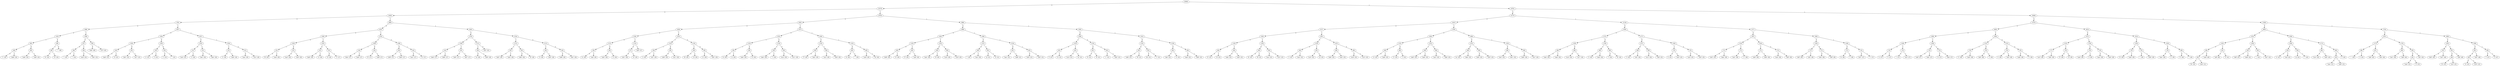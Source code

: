 digraph {
  leaf_0x4d [label="\"M\" (19)"];
  leaf_0xcd [label="\"\\xcd\" (21)"];
  internal_0 -> leaf_0x4d [label="0"];
  internal_0 -> leaf_0xcd [label="1"];
  leaf_0xea [label="\"\\xea\" (21)"];
  leaf_0x89 [label="\"\\x89\" (22)"];
  internal_1 -> leaf_0xea [label="0"];
  internal_1 -> leaf_0x89 [label="1"];
  leaf_0xa4 [label="\"\\xa4\" (22)"];
  leaf_0x56 [label="\"V\" (23)"];
  internal_2 -> leaf_0xa4 [label="0"];
  internal_2 -> leaf_0x56 [label="1"];
  leaf_0x4e [label="\"N\" (23)"];
  leaf_0x1f [label="\"\\x1f\" (23)"];
  internal_3 -> leaf_0x4e [label="0"];
  internal_3 -> leaf_0x1f [label="1"];
  leaf_0x34 [label="\"4\" (23)"];
  leaf_0x19 [label="\"\\x19\" (23)"];
  internal_4 -> leaf_0x34 [label="0"];
  internal_4 -> leaf_0x19 [label="1"];
  leaf_0x5c [label="\"\\'\" (24)"];
  leaf_0x8d [label="\"\\x8d\" (24)"];
  internal_5 -> leaf_0x5c [label="0"];
  internal_5 -> leaf_0x8d [label="1"];
  leaf_0xdd [label="\"\\xdd\" (24)"];
  leaf_0xa8 [label="\"\\xa8\" (24)"];
  internal_6 -> leaf_0xdd [label="0"];
  internal_6 -> leaf_0xa8 [label="1"];
  leaf_0x2d [label="\"-\" (24)"];
  leaf_0x22 [label="\"\"\" (24)"];
  internal_7 -> leaf_0x2d [label="0"];
  internal_7 -> leaf_0x22 [label="1"];
  leaf_0x23 [label="\"#\" (24)"];
  leaf_0x25 [label="\"%\" (24)"];
  internal_8 -> leaf_0x23 [label="0"];
  internal_8 -> leaf_0x25 [label="1"];
  leaf_0xc9 [label="\"\\xc9\" (24)"];
  leaf_0x9c [label="\"\\x9c\" (25)"];
  internal_9 -> leaf_0xc9 [label="0"];
  internal_9 -> leaf_0x9c [label="1"];
  leaf_0x63 [label="\"c\" (25)"];
  leaf_0x6c [label="\"l\" (25)"];
  internal_10 -> leaf_0x63 [label="0"];
  internal_10 -> leaf_0x6c [label="1"];
  leaf_0xb6 [label="\"\\xb6\" (25)"];
  leaf_0x30 [label="\"0\" (25)"];
  internal_11 -> leaf_0xb6 [label="0"];
  internal_11 -> leaf_0x30 [label="1"];
  leaf_0x31 [label="\"1\" (25)"];
  leaf_0x20 [label="\" \" (25)"];
  internal_12 -> leaf_0x31 [label="0"];
  internal_12 -> leaf_0x20 [label="1"];
  leaf_0x81 [label="\"\\x81\" (25)"];
  leaf_0xc7 [label="\"\\xc7\" (25)"];
  internal_13 -> leaf_0x81 [label="0"];
  internal_13 -> leaf_0xc7 [label="1"];
  leaf_0xc4 [label="\"\\xc4\" (25)"];
  leaf_0x72 [label="\"r\" (26)"];
  internal_14 -> leaf_0xc4 [label="0"];
  internal_14 -> leaf_0x72 [label="1"];
  leaf_0xb8 [label="\"\\xb8\" (26)"];
  leaf_0x65 [label="\"e\" (26)"];
  internal_15 -> leaf_0xb8 [label="0"];
  internal_15 -> leaf_0x65 [label="1"];
  leaf_0xec [label="\"\\xec\" (26)"];
  leaf_0xee [label="\"\\xee\" (26)"];
  internal_16 -> leaf_0xec [label="0"];
  internal_16 -> leaf_0xee [label="1"];
  leaf_0x52 [label="\"R\" (26)"];
  leaf_0xe4 [label="\"\\xe4\" (26)"];
  internal_17 -> leaf_0x52 [label="0"];
  internal_17 -> leaf_0xe4 [label="1"];
  leaf_0x32 [label="\"2\" (26)"];
  leaf_0xd4 [label="\"\\xd4\" (26)"];
  internal_18 -> leaf_0x32 [label="0"];
  internal_18 -> leaf_0xd4 [label="1"];
  leaf_0xaa [label="\"\\xaa\" (26)"];
  leaf_0x1c [label="\"\\x1c\" (26)"];
  internal_19 -> leaf_0xaa [label="0"];
  internal_19 -> leaf_0x1c [label="1"];
  leaf_0xa3 [label="\"\\xa3\" (26)"];
  leaf_0xc6 [label="\"\\xc6\" (26)"];
  internal_20 -> leaf_0xa3 [label="0"];
  internal_20 -> leaf_0xc6 [label="1"];
  leaf_0x0c [label="\"\\f\" (26)"];
  leaf_0x7b [label="\"{\" (27)"];
  internal_21 -> leaf_0x0c [label="0"];
  internal_21 -> leaf_0x7b [label="1"];
  leaf_0xbd [label="\"\\xbd\" (27)"];
  leaf_0x86 [label="\"\\x86\" (27)"];
  internal_22 -> leaf_0xbd [label="0"];
  internal_22 -> leaf_0x86 [label="1"];
  leaf_0x85 [label="\"\\x85\" (27)"];
  leaf_0xb7 [label="\"\\xb7\" (27)"];
  internal_23 -> leaf_0x85 [label="0"];
  internal_23 -> leaf_0xb7 [label="1"];
  leaf_0x9a [label="\"\\x9a\" (27)"];
  leaf_0xe9 [label="\"\\xe9\" (27)"];
  internal_24 -> leaf_0x9a [label="0"];
  internal_24 -> leaf_0xe9 [label="1"];
  leaf_0x99 [label="\"\\x99\" (27)"];
  leaf_0xb0 [label="\"\\xb0\" (27)"];
  internal_25 -> leaf_0x99 [label="0"];
  internal_25 -> leaf_0xb0 [label="1"];
  leaf_0x45 [label="\"E\" (27)"];
  leaf_0xd9 [label="\"\\xd9\" (27)"];
  internal_26 -> leaf_0x45 [label="0"];
  internal_26 -> leaf_0xd9 [label="1"];
  leaf_0xa1 [label="\"\\xa1\" (27)"];
  leaf_0x0b [label="\"\\v\" (27)"];
  internal_27 -> leaf_0xa1 [label="0"];
  internal_27 -> leaf_0x0b [label="1"];
  leaf_0x68 [label="\"h\" (28)"];
  leaf_0xef [label="\"\\xef\" (28)"];
  internal_28 -> leaf_0x68 [label="0"];
  internal_28 -> leaf_0xef [label="1"];
  leaf_0x82 [label="\"\\x82\" (28)"];
  leaf_0xb5 [label="\"\\xb5\" (28)"];
  internal_29 -> leaf_0x82 [label="0"];
  internal_29 -> leaf_0xb5 [label="1"];
  leaf_0xb3 [label="\"\\xb3\" (28)"];
  leaf_0x4c [label="\"L\" (28)"];
  internal_30 -> leaf_0xb3 [label="0"];
  internal_30 -> leaf_0x4c [label="1"];
  leaf_0x8b [label="\"\\x8b\" (28)"];
  leaf_0x44 [label="\"D\" (28)"];
  internal_31 -> leaf_0x8b [label="0"];
  internal_31 -> leaf_0x44 [label="1"];
  leaf_0x33 [label="\"3\" (28)"];
  leaf_0x95 [label="\"\\x95\" (28)"];
  internal_32 -> leaf_0x33 [label="0"];
  internal_32 -> leaf_0x95 [label="1"];
  leaf_0x88 [label="\"\\x88\" (28)"];
  leaf_0xd1 [label="\"\\xd1\" (28)"];
  internal_33 -> leaf_0x88 [label="0"];
  internal_33 -> leaf_0xd1 [label="1"];
  leaf_0x07 [label="\"\\a\" (28)"];
  leaf_0x00 [label="\"\\x00\" (28)"];
  internal_34 -> leaf_0x07 [label="0"];
  internal_34 -> leaf_0x00 [label="1"];
  leaf_0x01 [label="\"\\x01\" (28)"];
  leaf_0x77 [label="\"w\" (29)"];
  internal_35 -> leaf_0x01 [label="0"];
  internal_35 -> leaf_0x77 [label="1"];
  leaf_0x7c [label="\"|\" (29)"];
  leaf_0xf7 [label="\"\\xf7\" (29)"];
  internal_36 -> leaf_0x7c [label="0"];
  internal_36 -> leaf_0xf7 [label="1"];
  leaf_0x6b [label="\"k\" (29)"];
  leaf_0x61 [label="\"a\" (29)"];
  internal_37 -> leaf_0x6b [label="0"];
  internal_37 -> leaf_0x61 [label="1"];
  leaf_0xb4 [label="\"\\xb4\" (29)"];
  leaf_0x53 [label="\"S\" (29)"];
  internal_38 -> leaf_0xb4 [label="0"];
  internal_38 -> leaf_0x53 [label="1"];
  leaf_0x48 [label="\"H\" (29)"];
  leaf_0x41 [label="\"A\" (29)"];
  internal_39 -> leaf_0x48 [label="0"];
  internal_39 -> leaf_0x41 [label="1"];
  leaf_0xde [label="\"\\xde\" (29)"];
  leaf_0x37 [label="\"7\" (29)"];
  internal_40 -> leaf_0xde [label="0"];
  internal_40 -> leaf_0x37 [label="1"];
  leaf_0x1a [label="\"\\x1a\" (29)"];
  leaf_0x11 [label="\"\\x11\" (29)"];
  internal_41 -> leaf_0x1a [label="0"];
  internal_41 -> leaf_0x11 [label="1"];
  leaf_0x0d [label="\"\\r\" (29)"];
  leaf_0x91 [label="\"\\x91\" (29)"];
  internal_42 -> leaf_0x0d [label="0"];
  internal_42 -> leaf_0x91 [label="1"];
  leaf_0x06 [label="\"\\x06\" (29)"];
  leaf_0xc1 [label="\"\\xc1\" (29)"];
  internal_43 -> leaf_0x06 [label="0"];
  internal_43 -> leaf_0xc1 [label="1"];
  leaf_0x64 [label="\"d\" (30)"];
  leaf_0x60 [label="\"`\" (30)"];
  internal_44 -> leaf_0x64 [label="0"];
  internal_44 -> leaf_0x60 [label="1"];
  leaf_0x54 [label="\"T\" (30)"];
  leaf_0xb2 [label="\"\\xb2\" (30)"];
  internal_45 -> leaf_0x54 [label="0"];
  internal_45 -> leaf_0xb2 [label="1"];
  leaf_0x98 [label="\"\\x98\" (30)"];
  leaf_0x47 [label="\"G\" (30)"];
  internal_46 -> leaf_0x98 [label="0"];
  internal_46 -> leaf_0x47 [label="1"];
  leaf_0x46 [label="\"F\" (30)"];
  leaf_0xaf [label="\"\\xaf\" (30)"];
  internal_47 -> leaf_0x46 [label="0"];
  internal_47 -> leaf_0xaf [label="1"];
  leaf_0xdc [label="\"\\xdc\" (30)"];
  leaf_0x38 [label="\"8\" (30)"];
  internal_48 -> leaf_0xdc [label="0"];
  internal_48 -> leaf_0x38 [label="1"];
  leaf_0x27 [label="\"'\" (30)"];
  leaf_0xcc [label="\"\\xcc\" (30)"];
  internal_49 -> leaf_0x27 [label="0"];
  internal_49 -> leaf_0xcc [label="1"];
  leaf_0x1b [label="\"\\x1b\" (30)"];
  leaf_0x16 [label="\"\\x16\" (30)"];
  internal_50 -> leaf_0x1b [label="0"];
  internal_50 -> leaf_0x16 [label="1"];
  leaf_0xc8 [label="\"\\xc8\" (30)"];
  leaf_0x08 [label="\"\\b\" (30)"];
  internal_51 -> leaf_0xc8 [label="0"];
  internal_51 -> leaf_0x08 [label="1"];
  leaf_0xc2 [label="\"\\xc2\" (30)"];
  leaf_0x04 [label="\"\\x04\" (30)"];
  internal_52 -> leaf_0xc2 [label="0"];
  internal_52 -> leaf_0x04 [label="1"];
  leaf_0x71 [label="\"q\" (31)"];
  leaf_0x6e [label="\"n\" (31)"];
  internal_53 -> leaf_0x71 [label="0"];
  internal_53 -> leaf_0x6e [label="1"];
  leaf_0x66 [label="\"f\" (31)"];
  leaf_0x62 [label="\"b\" (31)"];
  internal_54 -> leaf_0x66 [label="0"];
  internal_54 -> leaf_0x62 [label="1"];
  leaf_0x9b [label="\"\\x9b\" (31)"];
  leaf_0x57 [label="\"W\" (31)"];
  internal_55 -> leaf_0x9b [label="0"];
  internal_55 -> leaf_0x57 [label="1"];
  leaf_0x40 [label="\"@\" (31)"];
  leaf_0x3e [label="\">\" (31)"];
  internal_56 -> leaf_0x40 [label="0"];
  internal_56 -> leaf_0x3e [label="1"];
  leaf_0x39 [label="\"9\" (31)"];
  leaf_0x36 [label="\"6\" (31)"];
  internal_57 -> leaf_0x39 [label="0"];
  internal_57 -> leaf_0x36 [label="1"];
  leaf_0xac [label="\"\\xac\" (31)"];
  leaf_0xd6 [label="\"\\xd6\" (31)"];
  internal_58 -> leaf_0xac [label="0"];
  internal_58 -> leaf_0xd6 [label="1"];
  leaf_0x2b [label="\"+\" (31)"];
  leaf_0xd2 [label="\"\\xd2\" (31)"];
  internal_59 -> leaf_0x2b [label="0"];
  internal_59 -> leaf_0xd2 [label="1"];
  leaf_0x93 [label="\"\\x93\" (31)"];
  leaf_0x92 [label="\"\\x92\" (31)"];
  internal_60 -> leaf_0x93 [label="0"];
  internal_60 -> leaf_0x92 [label="1"];
  leaf_0x14 [label="\"\\x14\" (31)"];
  leaf_0x0a [label="\"\\n\" (31)"];
  internal_61 -> leaf_0x14 [label="0"];
  internal_61 -> leaf_0x0a [label="1"];
  leaf_0xfe [label="\"\\xfe\" (32)"];
  leaf_0x75 [label="\"u\" (32)"];
  internal_62 -> leaf_0xfe [label="0"];
  internal_62 -> leaf_0x75 [label="1"];
  leaf_0x5a [label="\"Z\" (32)"];
  leaf_0x51 [label="\"Q\" (32)"];
  internal_63 -> leaf_0x5a [label="0"];
  internal_63 -> leaf_0x51 [label="1"];
  leaf_0x4b [label="\"K\" (32)"];
  leaf_0x42 [label="\"B\" (32)"];
  internal_64 -> leaf_0x4b [label="0"];
  internal_64 -> leaf_0x42 [label="1"];
  leaf_0xad [label="\"\\xad\" (32)"];
  leaf_0x96 [label="\"\\x96\" (32)"];
  internal_65 -> leaf_0xad [label="0"];
  internal_65 -> leaf_0x96 [label="1"];
  leaf_0x8a [label="\"\\x8a\" (32)"];
  leaf_0xd3 [label="\"\\xd3\" (32)"];
  internal_66 -> leaf_0x8a [label="0"];
  internal_66 -> leaf_0xd3 [label="1"];
  leaf_0x29 [label="\")\" (32)"];
  leaf_0xce [label="\"\\xce\" (32)"];
  internal_67 -> leaf_0x29 [label="0"];
  internal_67 -> leaf_0xce [label="1"];
  leaf_0xca [label="\"\\xca\" (32)"];
  leaf_0x15 [label="\"\\x15\" (32)"];
  internal_68 -> leaf_0xca [label="0"];
  internal_68 -> leaf_0x15 [label="1"];
  leaf_0x10 [label="\"\\x10\" (32)"];
  leaf_0x70 [label="\"p\" (33)"];
  internal_69 -> leaf_0x10 [label="0"];
  internal_69 -> leaf_0x70 [label="1"];
  leaf_0x6f [label="\"o\" (33)"];
  leaf_0xe8 [label="\"\\xe8\" (33)"];
  internal_70 -> leaf_0x6f [label="0"];
  internal_70 -> leaf_0xe8 [label="1"];
  leaf_0x6d [label="\"m\" (33)"];
  leaf_0x8e [label="\"\\x8e\" (33)"];
  internal_71 -> leaf_0x6d [label="0"];
  internal_71 -> leaf_0x8e [label="1"];
  leaf_0xe5 [label="\"\\xe5\" (33)"];
  leaf_0xb1 [label="\"\\xb1\" (33)"];
  internal_72 -> leaf_0xe5 [label="0"];
  internal_72 -> leaf_0xb1 [label="1"];
  leaf_0x35 [label="\"5\" (33)"];
  leaf_0x2f [label="\"/\" (33)"];
  internal_73 -> leaf_0x35 [label="0"];
  internal_73 -> leaf_0x2f [label="1"];
  leaf_0xd0 [label="\"\\xd0\" (33)"];
  leaf_0xa6 [label="\"\\xa6\" (33)"];
  internal_74 -> leaf_0xd0 [label="0"];
  internal_74 -> leaf_0xa6 [label="1"];
  leaf_0x84 [label="\"\\x84\" (33)"];
  leaf_0xa5 [label="\"\\xa5\" (33)"];
  internal_75 -> leaf_0x84 [label="0"];
  internal_75 -> leaf_0xa5 [label="1"];
  leaf_0x18 [label="\"\\x18\" (33)"];
  leaf_0x13 [label="\"\\x13\" (33)"];
  internal_76 -> leaf_0x18 [label="0"];
  internal_76 -> leaf_0x13 [label="1"];
  leaf_0xa2 [label="\"\\xa2\" (33)"];
  leaf_0xbb [label="\"\\xbb\" (33)"];
  internal_77 -> leaf_0xa2 [label="0"];
  internal_77 -> leaf_0xbb [label="1"];
  leaf_0x90 [label="\"\\x90\" (33)"];
  leaf_0x03 [label="\"\\x03\" (33)"];
  internal_78 -> leaf_0x90 [label="0"];
  internal_78 -> leaf_0x03 [label="1"];
  leaf_0x69 [label="\"i\" (34)"];
  leaf_0xf1 [label="\"\\xf1\" (34)"];
  internal_79 -> leaf_0x69 [label="0"];
  internal_79 -> leaf_0xf1 [label="1"];
  leaf_0x5b [label="\"[\" (34)"];
  leaf_0xeb [label="\"\\xeb\" (34)"];
  internal_80 -> leaf_0x5b [label="0"];
  internal_80 -> leaf_0xeb [label="1"];
  leaf_0xda [label="\"\\xda\" (34)"];
  leaf_0xab [label="\"\\xab\" (34)"];
  internal_81 -> leaf_0xda [label="0"];
  internal_81 -> leaf_0xab [label="1"];
  leaf_0x2a [label="\"*\" (34)"];
  leaf_0x26 [label="\"&\" (34)"];
  internal_82 -> leaf_0x2a [label="0"];
  internal_82 -> leaf_0x26 [label="1"];
  leaf_0x80 [label="\"\\x80\" (34)"];
  leaf_0xa7 [label="\"\\xa7\" (34)"];
  internal_83 -> leaf_0x80 [label="0"];
  internal_83 -> leaf_0xa7 [label="1"];
  leaf_0x1d [label="\"\\x1d\" (34)"];
  leaf_0x17 [label="\"\\x17\" (34)"];
  internal_84 -> leaf_0x1d [label="0"];
  internal_84 -> leaf_0x17 [label="1"];
  leaf_0x12 [label="\"\\x12\" (34)"];
  leaf_0xf4 [label="\"\\xf4\" (35)"];
  internal_85 -> leaf_0x12 [label="0"];
  internal_85 -> leaf_0xf4 [label="1"];
  leaf_0x4a [label="\"J\" (35)"];
  leaf_0xe3 [label="\"\\xe3\" (35)"];
  internal_86 -> leaf_0x4a [label="0"];
  internal_86 -> leaf_0xe3 [label="1"];
  leaf_0xc0 [label="\"\\xc0\" (35)"];
  leaf_0x05 [label="\"\\x05\" (35)"];
  internal_87 -> leaf_0xc0 [label="0"];
  internal_87 -> leaf_0x05 [label="1"];
  leaf_0x02 [label="\"\\x02\" (35)"];
  leaf_0xbe [label="\"\\xbe\" (36)"];
  internal_88 -> leaf_0x02 [label="0"];
  internal_88 -> leaf_0xbe [label="1"];
  leaf_0xf9 [label="\"\\xf9\" (36)"];
  leaf_0xf5 [label="\"\\xf5\" (36)"];
  internal_89 -> leaf_0xf9 [label="0"];
  internal_89 -> leaf_0xf5 [label="1"];
  leaf_0xb9 [label="\"\\xb9\" (36)"];
  leaf_0x9d [label="\"\\x9d\" (36)"];
  internal_90 -> leaf_0xb9 [label="0"];
  internal_90 -> leaf_0x9d [label="1"];
  leaf_0xe2 [label="\"\\xe2\" (36)"];
  leaf_0x3c [label="\"<\" (36)"];
  internal_91 -> leaf_0xe2 [label="0"];
  internal_91 -> leaf_0x3c [label="1"];
  leaf_0x24 [label="\"$\" (36)"];
  leaf_0x21 [label="\"!\" (36)"];
  internal_92 -> leaf_0x24 [label="0"];
  internal_92 -> leaf_0x21 [label="1"];
  leaf_0xcb [label="\"\\xcb\" (36)"];
  leaf_0x0f [label="\"\\x0f\" (36)"];
  internal_93 -> leaf_0xcb [label="0"];
  internal_93 -> leaf_0x0f [label="1"];
  leaf_0x0e [label="\"\\x0e\" (36)"];
  leaf_0x9f [label="\"\\x9f\" (36)"];
  internal_94 -> leaf_0x0e [label="0"];
  internal_94 -> leaf_0x9f [label="1"];
  leaf_0x79 [label="\"y\" (37)"];
  leaf_0x49 [label="\"I\" (37)"];
  internal_95 -> leaf_0x79 [label="0"];
  internal_95 -> leaf_0x49 [label="1"];
  leaf_0xdf [label="\"\\xdf\" (37)"];
  leaf_0x8c [label="\"\\x8c\" (37)"];
  internal_96 -> leaf_0xdf [label="0"];
  internal_96 -> leaf_0x8c [label="1"];
  leaf_0x97 [label="\"\\x97\" (37)"];
  leaf_0x3d [label="\"=\" (37)"];
  internal_97 -> leaf_0x97 [label="0"];
  internal_97 -> leaf_0x3d [label="1"];
  leaf_0x3b [label="\";\" (37)"];
  leaf_0xc5 [label="\"\\xc5\" (37)"];
  internal_98 -> leaf_0x3b [label="0"];
  internal_98 -> leaf_0xc5 [label="1"];
  leaf_0x09 [label="\"\\t\" (37)"];
  leaf_0xba [label="\"\\xba\" (37)"];
  internal_99 -> leaf_0x09 [label="0"];
  internal_99 -> leaf_0xba [label="1"];
  leaf_0x73 [label="\"s\" (38)"];
  leaf_0xf3 [label="\"\\xf3\" (38)"];
  internal_100 -> leaf_0x73 [label="0"];
  internal_100 -> leaf_0xf3 [label="1"];
  leaf_0x43 [label="\"C\" (38)"];
  leaf_0xe0 [label="\"\\xe0\" (38)"];
  internal_101 -> leaf_0x43 [label="0"];
  internal_101 -> leaf_0xe0 [label="1"];
  leaf_0xdb [label="\"\\xdb\" (38)"];
  leaf_0x76 [label="\"v\" (38)"];
  internal_102 -> leaf_0xdb [label="0"];
  internal_102 -> leaf_0x76 [label="1"];
  leaf_0xf6 [label="\"\\xf6\" (38)"];
  leaf_0x28 [label="\"(\" (38)"];
  internal_103 -> leaf_0xf6 [label="0"];
  internal_103 -> leaf_0x28 [label="1"];
  leaf_0xc3 [label="\"\\xc3\" (38)"];
  leaf_0xfb [label="\"\\xfb\" (39)"];
  internal_104 -> leaf_0xc3 [label="0"];
  internal_104 -> leaf_0xfb [label="1"];
  leaf_0xed [label="\"\\xed\" (39)"];
  leaf_0x5d [label="\"]\" (39)"];
  internal_105 -> leaf_0xed [label="0"];
  internal_105 -> leaf_0x5d [label="1"];
  leaf_0x50 [label="\"P\" (39)"];
  leaf_0x58 [label="\"X\" (39)"];
  internal_106 -> leaf_0x50 [label="0"];
  internal_106 -> leaf_0x58 [label="1"];
  leaf_0x4f [label="\"O\" (39)"];
  leaf_0xe6 [label="\"\\xe6\" (39)"];
  internal_107 -> leaf_0x4f [label="0"];
  internal_107 -> leaf_0xe6 [label="1"];
  leaf_0xbc [label="\"\\xbc\" (39)"];
  leaf_0x7d [label="\"}\" (39)"];
  internal_108 -> leaf_0xbc [label="0"];
  internal_108 -> leaf_0x7d [label="1"];
  leaf_0x2e [label="\".\" (39)"];
  leaf_0x94 [label="\"\\x94\" (39)"];
  internal_109 -> leaf_0x2e [label="0"];
  internal_109 -> leaf_0x94 [label="1"];
  leaf_0xae [label="\"\\xae\" (39)"];
  leaf_0xa0 [label="\"\\xa0\" (39)"];
  internal_110 -> leaf_0xae [label="0"];
  internal_110 -> leaf_0xa0 [label="1"];
  leaf_0x55 [label="\"U\" (40)"];
  leaf_0x3a [label="\":\" (40)"];
  internal_111 -> leaf_0x55 [label="0"];
  internal_111 -> leaf_0x3a [label="1"];
  leaf_0xa9 [label="\"\\xa9\" (40)"];
  internal_0 [label="(40)"];
  internal_112 -> leaf_0xa9 [label="0"];
  internal_112 -> internal_0 [label="1"];
  leaf_0xff [label="\"\\xff\" (40)"];
  leaf_0x59 [label="\"Y\" (41)"];
  internal_113 -> leaf_0xff [label="0"];
  internal_113 -> leaf_0x59 [label="1"];
  leaf_0xf8 [label="\"\\xf8\" (41)"];
  leaf_0xd8 [label="\"\\xd8\" (41)"];
  internal_114 -> leaf_0xf8 [label="0"];
  internal_114 -> leaf_0xd8 [label="1"];
  leaf_0x5f [label="\"_\" (41)"];
  leaf_0xe7 [label="\"\\xe7\" (41)"];
  internal_115 -> leaf_0x5f [label="0"];
  internal_115 -> leaf_0xe7 [label="1"];
  leaf_0x78 [label="\"x\" (41)"];
  leaf_0xcf [label="\"\\xcf\" (41)"];
  internal_116 -> leaf_0x78 [label="0"];
  internal_116 -> leaf_0xcf [label="1"];
  leaf_0x67 [label="\"g\" (41)"];
  leaf_0x2c [label="\",\" (43)"];
  internal_117 -> leaf_0x67 [label="0"];
  internal_117 -> leaf_0x2c [label="1"];
  leaf_0x1e [label="\"\\x1e\" (43)"];
  leaf_0xd5 [label="\"\\xd5\" (43)"];
  internal_118 -> leaf_0x1e [label="0"];
  internal_118 -> leaf_0xd5 [label="1"];
  leaf_0x7e [label="\"~\" (43)"];
  leaf_0x7a [label="\"z\" (43)"];
  internal_119 -> leaf_0x7e [label="0"];
  internal_119 -> leaf_0x7a [label="1"];
  internal_1 [label="(43)"];
  leaf_0x74 [label="\"t\" (43)"];
  internal_120 -> internal_1 [label="0"];
  internal_120 -> leaf_0x74 [label="1"];
  leaf_0xbf [label="\"\\xbf\" (43)"];
  leaf_0xfa [label="\"\\xfa\" (44)"];
  internal_121 -> leaf_0xbf [label="0"];
  internal_121 -> leaf_0xfa [label="1"];
  leaf_0xe1 [label="\"\\xe1\" (44)"];
  leaf_0x8f [label="\"\\x8f\" (44)"];
  internal_122 -> leaf_0xe1 [label="0"];
  internal_122 -> leaf_0x8f [label="1"];
  internal_2 [label="(45)"];
  leaf_0xfc [label="\"\\xfc\" (45)"];
  internal_123 -> internal_2 [label="0"];
  internal_123 -> leaf_0xfc [label="1"];
  leaf_0x83 [label="\"\\x83\" (45)"];
  leaf_0xd7 [label="\"\\xd7\" (46)"];
  internal_124 -> leaf_0x83 [label="0"];
  internal_124 -> leaf_0xd7 [label="1"];
  internal_3 [label="(46)"];
  leaf_0xfd [label="\"\\xfd\" (46)"];
  internal_125 -> internal_3 [label="0"];
  internal_125 -> leaf_0xfd [label="1"];
  internal_4 [label="(46)"];
  leaf_0x87 [label="\"\\x87\" (46)"];
  internal_126 -> internal_4 [label="0"];
  internal_126 -> leaf_0x87 [label="1"];
  leaf_0x3f [label="\"?\" (47)"];
  leaf_0x6a [label="\"j\" (47)"];
  internal_127 -> leaf_0x3f [label="0"];
  internal_127 -> leaf_0x6a [label="1"];
  internal_6 [label="(48)"];
  internal_5 [label="(48)"];
  internal_128 -> internal_6 [label="0"];
  internal_128 -> internal_5 [label="1"];
  leaf_0x5e [label="\"^\" (48)"];
  internal_8 [label="(48)"];
  internal_129 -> leaf_0x5e [label="0"];
  internal_129 -> internal_8 [label="1"];
  internal_7 [label="(48)"];
  internal_9 [label="(49)"];
  internal_130 -> internal_7 [label="0"];
  internal_130 -> internal_9 [label="1"];
  leaf_0x9e [label="\"\\x9e\" (49)"];
  leaf_0x7f [label="\"\\x7f\" (50)"];
  internal_131 -> leaf_0x9e [label="0"];
  internal_131 -> leaf_0x7f [label="1"];
  internal_13 [label="(50)"];
  internal_11 [label="(50)"];
  internal_132 -> internal_13 [label="0"];
  internal_132 -> internal_11 [label="1"];
  internal_12 [label="(50)"];
  internal_10 [label="(50)"];
  internal_133 -> internal_12 [label="0"];
  internal_133 -> internal_10 [label="1"];
  internal_14 [label="(51)"];
  internal_16 [label="(52)"];
  internal_134 -> internal_14 [label="0"];
  internal_134 -> internal_16 [label="1"];
  internal_20 [label="(52)"];
  internal_17 [label="(52)"];
  internal_135 -> internal_20 [label="0"];
  internal_135 -> internal_17 [label="1"];
  internal_19 [label="(52)"];
  internal_18 [label="(52)"];
  internal_136 -> internal_19 [label="0"];
  internal_136 -> internal_18 [label="1"];
  internal_15 [label="(52)"];
  internal_21 [label="(53)"];
  internal_137 -> internal_15 [label="0"];
  internal_137 -> internal_21 [label="1"];
  internal_22 [label="(54)"];
  internal_23 [label="(54)"];
  internal_138 -> internal_22 [label="0"];
  internal_138 -> internal_23 [label="1"];
  internal_26 [label="(54)"];
  internal_24 [label="(54)"];
  internal_139 -> internal_26 [label="0"];
  internal_139 -> internal_24 [label="1"];
  internal_25 [label="(54)"];
  internal_27 [label="(54)"];
  internal_140 -> internal_25 [label="0"];
  internal_140 -> internal_27 [label="1"];
  leaf_0xf2 [label="\"\\xf2\" (55)"];
  internal_34 [label="(56)"];
  internal_141 -> leaf_0xf2 [label="0"];
  internal_141 -> internal_34 [label="1"];
  internal_30 [label="(56)"];
  internal_28 [label="(56)"];
  internal_142 -> internal_30 [label="0"];
  internal_142 -> internal_28 [label="1"];
  internal_31 [label="(56)"];
  internal_29 [label="(56)"];
  internal_143 -> internal_31 [label="0"];
  internal_143 -> internal_29 [label="1"];
  internal_33 [label="(56)"];
  internal_32 [label="(56)"];
  internal_144 -> internal_33 [label="0"];
  internal_144 -> internal_32 [label="1"];
  internal_35 [label="(57)"];
  leaf_0xf0 [label="\"\\xf0\" (57)"];
  internal_145 -> internal_35 [label="0"];
  internal_145 -> leaf_0xf0 [label="1"];
  internal_38 [label="(58)"];
  internal_37 [label="(58)"];
  internal_146 -> internal_38 [label="0"];
  internal_146 -> internal_37 [label="1"];
  internal_43 [label="(58)"];
  internal_36 [label="(58)"];
  internal_147 -> internal_43 [label="0"];
  internal_147 -> internal_36 [label="1"];
  internal_42 [label="(58)"];
  internal_39 [label="(58)"];
  internal_148 -> internal_42 [label="0"];
  internal_148 -> internal_39 [label="1"];
  internal_41 [label="(58)"];
  internal_40 [label="(58)"];
  internal_149 -> internal_41 [label="0"];
  internal_149 -> internal_40 [label="1"];
  internal_45 [label="(60)"];
  internal_52 [label="(60)"];
  internal_150 -> internal_45 [label="0"];
  internal_150 -> internal_52 [label="1"];
  internal_46 [label="(60)"];
  internal_47 [label="(60)"];
  internal_151 -> internal_46 [label="0"];
  internal_151 -> internal_47 [label="1"];
  internal_44 [label="(60)"];
  internal_51 [label="(60)"];
  internal_152 -> internal_44 [label="0"];
  internal_152 -> internal_51 [label="1"];
  internal_48 [label="(60)"];
  internal_50 [label="(60)"];
  internal_153 -> internal_48 [label="0"];
  internal_153 -> internal_50 [label="1"];
  internal_49 [label="(60)"];
  internal_53 [label="(62)"];
  internal_154 -> internal_49 [label="0"];
  internal_154 -> internal_53 [label="1"];
  internal_54 [label="(62)"];
  internal_61 [label="(62)"];
  internal_155 -> internal_54 [label="0"];
  internal_155 -> internal_61 [label="1"];
  internal_58 [label="(62)"];
  internal_60 [label="(62)"];
  internal_156 -> internal_58 [label="0"];
  internal_156 -> internal_60 [label="1"];
  internal_57 [label="(62)"];
  internal_59 [label="(62)"];
  internal_157 -> internal_57 [label="0"];
  internal_157 -> internal_59 [label="1"];
  internal_55 [label="(62)"];
  internal_56 [label="(62)"];
  internal_158 -> internal_55 [label="0"];
  internal_158 -> internal_56 [label="1"];
  internal_63 [label="(64)"];
  internal_66 [label="(64)"];
  internal_159 -> internal_63 [label="0"];
  internal_159 -> internal_66 [label="1"];
  internal_64 [label="(64)"];
  internal_68 [label="(64)"];
  internal_160 -> internal_64 [label="0"];
  internal_160 -> internal_68 [label="1"];
  internal_62 [label="(64)"];
  internal_65 [label="(64)"];
  internal_161 -> internal_62 [label="0"];
  internal_161 -> internal_65 [label="1"];
  internal_67 [label="(64)"];
  internal_69 [label="(65)"];
  internal_162 -> internal_67 [label="0"];
  internal_162 -> internal_69 [label="1"];
  internal_71 [label="(66)"];
  internal_78 [label="(66)"];
  internal_163 -> internal_71 [label="0"];
  internal_163 -> internal_78 [label="1"];
  internal_73 [label="(66)"];
  internal_70 [label="(66)"];
  internal_164 -> internal_73 [label="0"];
  internal_164 -> internal_70 [label="1"];
  internal_77 [label="(66)"];
  internal_74 [label="(66)"];
  internal_165 -> internal_77 [label="0"];
  internal_165 -> internal_74 [label="1"];
  internal_76 [label="(66)"];
  internal_75 [label="(66)"];
  internal_166 -> internal_76 [label="0"];
  internal_166 -> internal_75 [label="1"];
  internal_72 [label="(66)"];
  internal_83 [label="(68)"];
  internal_167 -> internal_72 [label="0"];
  internal_167 -> internal_83 [label="1"];
  internal_84 [label="(68)"];
  internal_81 [label="(68)"];
  internal_168 -> internal_84 [label="0"];
  internal_168 -> internal_81 [label="1"];
  internal_82 [label="(68)"];
  internal_80 [label="(68)"];
  internal_169 -> internal_82 [label="0"];
  internal_169 -> internal_80 [label="1"];
  internal_79 [label="(68)"];
  internal_85 [label="(69)"];
  internal_170 -> internal_79 [label="0"];
  internal_170 -> internal_85 [label="1"];
  internal_87 [label="(70)"];
  internal_86 [label="(70)"];
  internal_171 -> internal_87 [label="0"];
  internal_171 -> internal_86 [label="1"];
  internal_88 [label="(71)"];
  internal_91 [label="(72)"];
  internal_172 -> internal_88 [label="0"];
  internal_172 -> internal_91 [label="1"];
  internal_94 [label="(72)"];
  internal_89 [label="(72)"];
  internal_173 -> internal_94 [label="0"];
  internal_173 -> internal_89 [label="1"];
  internal_93 [label="(72)"];
  internal_90 [label="(72)"];
  internal_174 -> internal_93 [label="0"];
  internal_174 -> internal_90 [label="1"];
  internal_92 [label="(72)"];
  internal_97 [label="(74)"];
  internal_175 -> internal_92 [label="0"];
  internal_175 -> internal_97 [label="1"];
  internal_95 [label="(74)"];
  internal_98 [label="(74)"];
  internal_176 -> internal_95 [label="0"];
  internal_176 -> internal_98 [label="1"];
  internal_96 [label="(74)"];
  internal_99 [label="(74)"];
  internal_177 -> internal_96 [label="0"];
  internal_177 -> internal_99 [label="1"];
  internal_103 [label="(76)"];
  internal_101 [label="(76)"];
  internal_178 -> internal_103 [label="0"];
  internal_178 -> internal_101 [label="1"];
  internal_102 [label="(76)"];
  internal_100 [label="(76)"];
  internal_179 -> internal_102 [label="0"];
  internal_179 -> internal_100 [label="1"];
  internal_104 [label="(77)"];
  internal_106 [label="(78)"];
  internal_180 -> internal_104 [label="0"];
  internal_180 -> internal_106 [label="1"];
  internal_105 [label="(78)"];
  internal_110 [label="(78)"];
  internal_181 -> internal_105 [label="0"];
  internal_181 -> internal_110 [label="1"];
  internal_107 [label="(78)"];
  internal_109 [label="(78)"];
  internal_182 -> internal_107 [label="0"];
  internal_182 -> internal_109 [label="1"];
  internal_108 [label="(78)"];
  internal_111 [label="(80)"];
  internal_183 -> internal_108 [label="0"];
  internal_183 -> internal_111 [label="1"];
  internal_112 [label="(80)"];
  internal_113 [label="(81)"];
  internal_184 -> internal_112 [label="0"];
  internal_184 -> internal_113 [label="1"];
  internal_114 [label="(82)"];
  internal_115 [label="(82)"];
  internal_185 -> internal_114 [label="0"];
  internal_185 -> internal_115 [label="1"];
  internal_116 [label="(82)"];
  internal_117 [label="(84)"];
  internal_186 -> internal_116 [label="0"];
  internal_186 -> internal_117 [label="1"];
  internal_120 [label="(86)"];
  internal_118 [label="(86)"];
  internal_187 -> internal_120 [label="0"];
  internal_187 -> internal_118 [label="1"];
  internal_119 [label="(86)"];
  internal_121 [label="(87)"];
  internal_188 -> internal_119 [label="0"];
  internal_188 -> internal_121 [label="1"];
  internal_122 [label="(88)"];
  internal_123 [label="(90)"];
  internal_189 -> internal_122 [label="0"];
  internal_189 -> internal_123 [label="1"];
  internal_124 [label="(91)"];
  internal_125 [label="(92)"];
  internal_190 -> internal_124 [label="0"];
  internal_190 -> internal_125 [label="1"];
  internal_126 [label="(92)"];
  internal_127 [label="(94)"];
  internal_191 -> internal_126 [label="0"];
  internal_191 -> internal_127 [label="1"];
  internal_129 [label="(96)"];
  internal_128 [label="(96)"];
  internal_192 -> internal_129 [label="0"];
  internal_192 -> internal_128 [label="1"];
  internal_130 [label="(97)"];
  internal_131 [label="(99)"];
  internal_193 -> internal_130 [label="0"];
  internal_193 -> internal_131 [label="1"];
  internal_133 [label="(100)"];
  internal_132 [label="(100)"];
  internal_194 -> internal_133 [label="0"];
  internal_194 -> internal_132 [label="1"];
  internal_134 [label="(103)"];
  internal_136 [label="(104)"];
  internal_195 -> internal_134 [label="0"];
  internal_195 -> internal_136 [label="1"];
  internal_135 [label="(104)"];
  internal_137 [label="(105)"];
  internal_196 -> internal_135 [label="0"];
  internal_196 -> internal_137 [label="1"];
  internal_140 [label="(108)"];
  internal_139 [label="(108)"];
  internal_197 -> internal_140 [label="0"];
  internal_197 -> internal_139 [label="1"];
  internal_138 [label="(108)"];
  internal_141 [label="(111)"];
  internal_198 -> internal_138 [label="0"];
  internal_198 -> internal_141 [label="1"];
  internal_144 [label="(112)"];
  internal_143 [label="(112)"];
  internal_199 -> internal_144 [label="0"];
  internal_199 -> internal_143 [label="1"];
  internal_142 [label="(112)"];
  internal_145 [label="(114)"];
  internal_200 -> internal_142 [label="0"];
  internal_200 -> internal_145 [label="1"];
  internal_149 [label="(116)"];
  internal_146 [label="(116)"];
  internal_201 -> internal_149 [label="0"];
  internal_201 -> internal_146 [label="1"];
  internal_148 [label="(116)"];
  internal_147 [label="(116)"];
  internal_202 -> internal_148 [label="0"];
  internal_202 -> internal_147 [label="1"];
  internal_151 [label="(120)"];
  internal_153 [label="(120)"];
  internal_203 -> internal_151 [label="0"];
  internal_203 -> internal_153 [label="1"];
  internal_150 [label="(120)"];
  internal_152 [label="(120)"];
  internal_204 -> internal_150 [label="0"];
  internal_204 -> internal_152 [label="1"];
  internal_154 [label="(122)"];
  internal_156 [label="(124)"];
  internal_205 -> internal_154 [label="0"];
  internal_205 -> internal_156 [label="1"];
  internal_157 [label="(124)"];
  internal_155 [label="(124)"];
  internal_206 -> internal_157 [label="0"];
  internal_206 -> internal_155 [label="1"];
  internal_158 [label="(124)"];
  internal_161 [label="(128)"];
  internal_207 -> internal_158 [label="0"];
  internal_207 -> internal_161 [label="1"];
  internal_159 [label="(128)"];
  internal_160 [label="(128)"];
  internal_208 -> internal_159 [label="0"];
  internal_208 -> internal_160 [label="1"];
  internal_162 [label="(129)"];
  internal_166 [label="(132)"];
  internal_209 -> internal_162 [label="0"];
  internal_209 -> internal_166 [label="1"];
  internal_164 [label="(132)"];
  internal_165 [label="(132)"];
  internal_210 -> internal_164 [label="0"];
  internal_210 -> internal_165 [label="1"];
  internal_163 [label="(132)"];
  internal_167 [label="(134)"];
  internal_211 -> internal_163 [label="0"];
  internal_211 -> internal_167 [label="1"];
  internal_169 [label="(136)"];
  internal_168 [label="(136)"];
  internal_212 -> internal_169 [label="0"];
  internal_212 -> internal_168 [label="1"];
  internal_170 [label="(137)"];
  internal_171 [label="(140)"];
  internal_213 -> internal_170 [label="0"];
  internal_213 -> internal_171 [label="1"];
  internal_172 [label="(143)"];
  internal_174 [label="(144)"];
  internal_214 -> internal_172 [label="0"];
  internal_214 -> internal_174 [label="1"];
  internal_173 [label="(144)"];
  internal_175 [label="(146)"];
  internal_215 -> internal_173 [label="0"];
  internal_215 -> internal_175 [label="1"];
  internal_176 [label="(148)"];
  internal_177 [label="(148)"];
  internal_216 -> internal_176 [label="0"];
  internal_216 -> internal_177 [label="1"];
  internal_179 [label="(152)"];
  internal_178 [label="(152)"];
  internal_217 -> internal_179 [label="0"];
  internal_217 -> internal_178 [label="1"];
  internal_180 [label="(155)"];
  internal_181 [label="(156)"];
  internal_218 -> internal_180 [label="0"];
  internal_218 -> internal_181 [label="1"];
  internal_182 [label="(156)"];
  internal_183 [label="(158)"];
  internal_219 -> internal_182 [label="0"];
  internal_219 -> internal_183 [label="1"];
  internal_184 [label="(161)"];
  internal_185 [label="(164)"];
  internal_220 -> internal_184 [label="0"];
  internal_220 -> internal_185 [label="1"];
  internal_186 [label="(166)"];
  internal_187 [label="(172)"];
  internal_221 -> internal_186 [label="0"];
  internal_221 -> internal_187 [label="1"];
  internal_188 [label="(173)"];
  internal_189 [label="(178)"];
  internal_222 -> internal_188 [label="0"];
  internal_222 -> internal_189 [label="1"];
  internal_190 [label="(183)"];
  internal_191 [label="(186)"];
  internal_223 -> internal_190 [label="0"];
  internal_223 -> internal_191 [label="1"];
  internal_192 [label="(192)"];
  internal_193 [label="(196)"];
  internal_224 -> internal_192 [label="0"];
  internal_224 -> internal_193 [label="1"];
  internal_194 [label="(200)"];
  internal_195 [label="(207)"];
  internal_225 -> internal_194 [label="0"];
  internal_225 -> internal_195 [label="1"];
  internal_196 [label="(209)"];
  internal_197 [label="(216)"];
  internal_226 -> internal_196 [label="0"];
  internal_226 -> internal_197 [label="1"];
  internal_198 [label="(219)"];
  internal_199 [label="(224)"];
  internal_227 -> internal_198 [label="0"];
  internal_227 -> internal_199 [label="1"];
  internal_200 [label="(226)"];
  internal_202 [label="(232)"];
  internal_228 -> internal_200 [label="0"];
  internal_228 -> internal_202 [label="1"];
  internal_201 [label="(232)"];
  internal_204 [label="(240)"];
  internal_229 -> internal_201 [label="0"];
  internal_229 -> internal_204 [label="1"];
  internal_203 [label="(240)"];
  internal_205 [label="(246)"];
  internal_230 -> internal_203 [label="0"];
  internal_230 -> internal_205 [label="1"];
  internal_206 [label="(248)"];
  internal_207 [label="(252)"];
  internal_231 -> internal_206 [label="0"];
  internal_231 -> internal_207 [label="1"];
  internal_208 [label="(256)"];
  internal_209 [label="(261)"];
  internal_232 -> internal_208 [label="0"];
  internal_232 -> internal_209 [label="1"];
  internal_210 [label="(264)"];
  internal_211 [label="(266)"];
  internal_233 -> internal_210 [label="0"];
  internal_233 -> internal_211 [label="1"];
  internal_212 [label="(272)"];
  internal_213 [label="(277)"];
  internal_234 -> internal_212 [label="0"];
  internal_234 -> internal_213 [label="1"];
  internal_214 [label="(287)"];
  internal_215 [label="(290)"];
  internal_235 -> internal_214 [label="0"];
  internal_235 -> internal_215 [label="1"];
  internal_216 [label="(296)"];
  internal_217 [label="(304)"];
  internal_236 -> internal_216 [label="0"];
  internal_236 -> internal_217 [label="1"];
  internal_218 [label="(311)"];
  internal_219 [label="(314)"];
  internal_237 -> internal_218 [label="0"];
  internal_237 -> internal_219 [label="1"];
  internal_220 [label="(325)"];
  internal_221 [label="(338)"];
  internal_238 -> internal_220 [label="0"];
  internal_238 -> internal_221 [label="1"];
  internal_222 [label="(351)"];
  internal_223 [label="(369)"];
  internal_239 -> internal_222 [label="0"];
  internal_239 -> internal_223 [label="1"];
  internal_224 [label="(388)"];
  internal_225 [label="(407)"];
  internal_240 -> internal_224 [label="0"];
  internal_240 -> internal_225 [label="1"];
  internal_226 [label="(425)"];
  internal_227 [label="(443)"];
  internal_241 -> internal_226 [label="0"];
  internal_241 -> internal_227 [label="1"];
  internal_228 [label="(458)"];
  internal_229 [label="(472)"];
  internal_242 -> internal_228 [label="0"];
  internal_242 -> internal_229 [label="1"];
  internal_230 [label="(486)"];
  internal_231 [label="(500)"];
  internal_243 -> internal_230 [label="0"];
  internal_243 -> internal_231 [label="1"];
  internal_232 [label="(517)"];
  internal_233 [label="(530)"];
  internal_244 -> internal_232 [label="0"];
  internal_244 -> internal_233 [label="1"];
  internal_234 [label="(549)"];
  internal_235 [label="(577)"];
  internal_245 -> internal_234 [label="0"];
  internal_245 -> internal_235 [label="1"];
  internal_236 [label="(600)"];
  internal_237 [label="(625)"];
  internal_246 -> internal_236 [label="0"];
  internal_246 -> internal_237 [label="1"];
  internal_238 [label="(663)"];
  internal_239 [label="(720)"];
  internal_247 -> internal_238 [label="0"];
  internal_247 -> internal_239 [label="1"];
  internal_240 [label="(795)"];
  internal_241 [label="(868)"];
  internal_248 -> internal_240 [label="0"];
  internal_248 -> internal_241 [label="1"];
  internal_242 [label="(930)"];
  internal_243 [label="(986)"];
  internal_249 -> internal_242 [label="0"];
  internal_249 -> internal_243 [label="1"];
  internal_244 [label="(1047)"];
  internal_245 [label="(1126)"];
  internal_250 -> internal_244 [label="0"];
  internal_250 -> internal_245 [label="1"];
  internal_246 [label="(1225)"];
  internal_247 [label="(1383)"];
  internal_251 -> internal_246 [label="0"];
  internal_251 -> internal_247 [label="1"];
  internal_248 [label="(1663)"];
  internal_249 [label="(1916)"];
  internal_252 -> internal_248 [label="0"];
  internal_252 -> internal_249 [label="1"];
  internal_250 [label="(2173)"];
  internal_251 [label="(2608)"];
  internal_253 -> internal_250 [label="0"];
  internal_253 -> internal_251 [label="1"];
  internal_252 [label="(3579)"];
  internal_253 [label="(4781)"];
  internal_254 -> internal_252 [label="0"];
  internal_254 -> internal_253 [label="1"];
  internal_254 [label="(8360)"];
}
